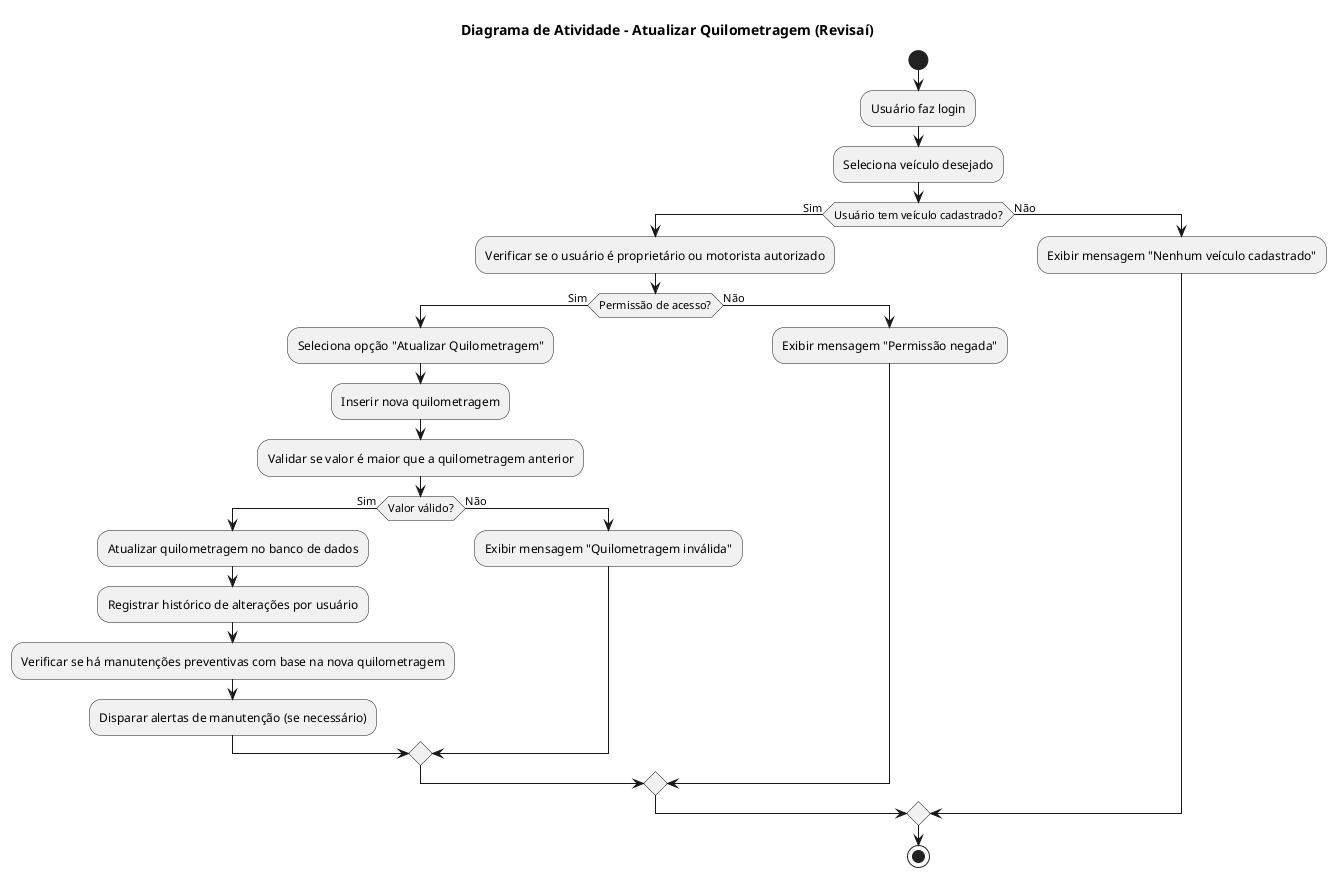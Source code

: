 @startuml
start
title Diagrama de Atividade - Atualizar Quilometragem (Revisaí)

:Usuário faz login;
:Seleciona veículo desejado;

if (Usuário tem veículo cadastrado?) then (Sim)
  :Verificar se o usuário é proprietário ou motorista autorizado;

  if (Permissão de acesso?) then (Sim)
    :Seleciona opção "Atualizar Quilometragem";
    :Inserir nova quilometragem;
    :Validar se valor é maior que a quilometragem anterior;

    if (Valor válido?) then (Sim)
      :Atualizar quilometragem no banco de dados;
      :Registrar histórico de alterações por usuário;
      :Verificar se há manutenções preventivas com base na nova quilometragem;
      :Disparar alertas de manutenção (se necessário);
    else (Não)
      :Exibir mensagem "Quilometragem inválida";
    endif

  else (Não)
    :Exibir mensagem "Permissão negada";
  endif

else (Não)
  :Exibir mensagem "Nenhum veículo cadastrado";
endif

stop
@enduml
